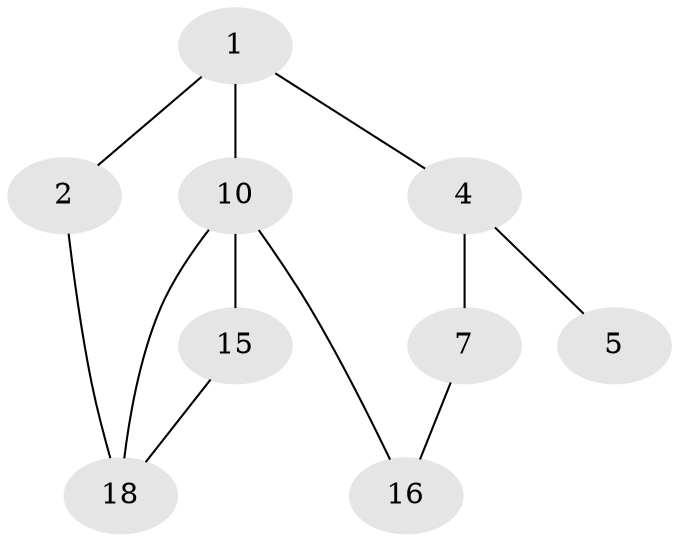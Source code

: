 // Generated by graph-tools (version 1.1) at 2025/46/02/15/25 05:46:28]
// undirected, 9 vertices, 11 edges
graph export_dot {
graph [start="1"]
  node [color=gray90,style=filled];
  1;
  2 [super="+3"];
  4;
  5 [super="+6+9"];
  7 [super="+8+14+20"];
  10;
  15 [super="+12"];
  16 [super="+6"];
  18 [super="+19+20"];
  1 -- 2;
  1 -- 4;
  1 -- 10;
  2 -- 18;
  4 -- 5;
  4 -- 7;
  7 -- 16;
  10 -- 15;
  10 -- 16;
  10 -- 18;
  15 -- 18;
}
